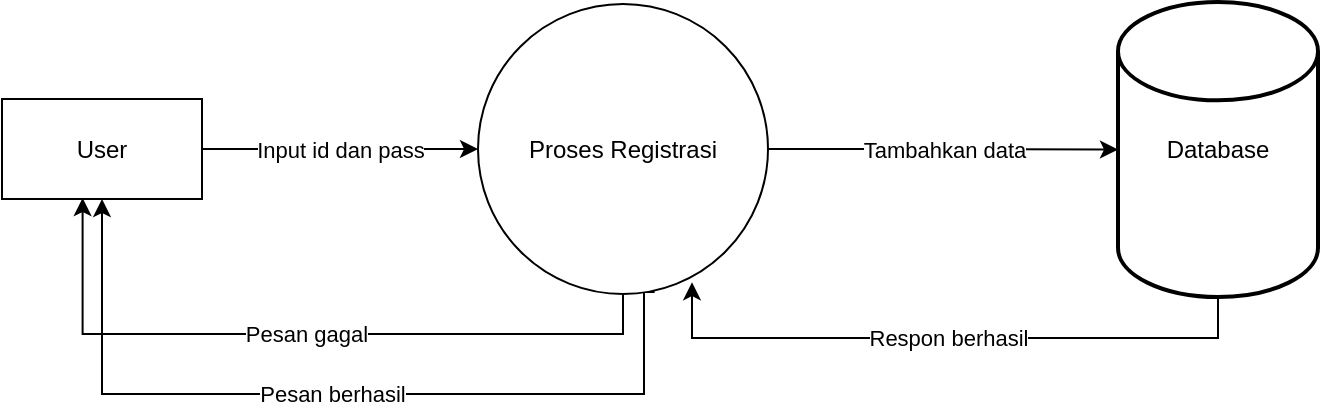<mxfile version="12.8.5" type="device"><diagram id="EgtRUezq3olPZW2onV6X" name="Page-1"><mxGraphModel dx="1185" dy="621" grid="1" gridSize="10" guides="1" tooltips="1" connect="1" arrows="1" fold="1" page="1" pageScale="1" pageWidth="827" pageHeight="1169" math="0" shadow="0"><root><mxCell id="0"/><mxCell id="1" parent="0"/><mxCell id="_2Klr14M2P7PTzgtntpq-24" value="Input id dan pass" style="edgeStyle=orthogonalEdgeStyle;rounded=0;orthogonalLoop=1;jettySize=auto;html=1;entryX=0;entryY=0.5;entryDx=0;entryDy=0;" edge="1" parent="1" source="_2Klr14M2P7PTzgtntpq-20" target="_2Klr14M2P7PTzgtntpq-21"><mxGeometry relative="1" as="geometry"/></mxCell><mxCell id="_2Klr14M2P7PTzgtntpq-20" value="User" style="rounded=0;whiteSpace=wrap;html=1;" vertex="1" parent="1"><mxGeometry x="82" y="302.5" width="100" height="50" as="geometry"/></mxCell><mxCell id="_2Klr14M2P7PTzgtntpq-25" value="Pesan gagal" style="edgeStyle=orthogonalEdgeStyle;rounded=0;orthogonalLoop=1;jettySize=auto;html=1;entryX=0.403;entryY=0.99;entryDx=0;entryDy=0;entryPerimeter=0;exitX=0.5;exitY=1;exitDx=0;exitDy=0;" edge="1" parent="1" source="_2Klr14M2P7PTzgtntpq-21" target="_2Klr14M2P7PTzgtntpq-20"><mxGeometry relative="1" as="geometry"/></mxCell><mxCell id="_2Klr14M2P7PTzgtntpq-26" value="Tambahkan data" style="edgeStyle=orthogonalEdgeStyle;rounded=0;orthogonalLoop=1;jettySize=auto;html=1;entryX=0;entryY=0.5;entryDx=0;entryDy=0;entryPerimeter=0;" edge="1" parent="1" source="_2Klr14M2P7PTzgtntpq-21" target="_2Klr14M2P7PTzgtntpq-23"><mxGeometry relative="1" as="geometry"/></mxCell><mxCell id="_2Klr14M2P7PTzgtntpq-29" value="Pesan berhasil" style="edgeStyle=orthogonalEdgeStyle;rounded=0;orthogonalLoop=1;jettySize=auto;html=1;entryX=0.5;entryY=1;entryDx=0;entryDy=0;exitX=0.609;exitY=0.993;exitDx=0;exitDy=0;exitPerimeter=0;" edge="1" parent="1" source="_2Klr14M2P7PTzgtntpq-21" target="_2Klr14M2P7PTzgtntpq-20"><mxGeometry relative="1" as="geometry"><mxPoint x="450" y="470" as="sourcePoint"/><Array as="points"><mxPoint x="403" y="399"/><mxPoint x="403" y="450"/><mxPoint x="132" y="450"/></Array></mxGeometry></mxCell><mxCell id="_2Klr14M2P7PTzgtntpq-21" value="Proses Registrasi" style="ellipse;whiteSpace=wrap;html=1;aspect=fixed;" vertex="1" parent="1"><mxGeometry x="320" y="255" width="145" height="145" as="geometry"/></mxCell><mxCell id="_2Klr14M2P7PTzgtntpq-28" value="Respon berhasil" style="edgeStyle=orthogonalEdgeStyle;rounded=0;orthogonalLoop=1;jettySize=auto;html=1;entryX=0.741;entryY=0.959;entryDx=0;entryDy=0;entryPerimeter=0;exitX=0.5;exitY=1;exitDx=0;exitDy=0;exitPerimeter=0;" edge="1" parent="1" source="_2Klr14M2P7PTzgtntpq-23" target="_2Klr14M2P7PTzgtntpq-21"><mxGeometry relative="1" as="geometry"><Array as="points"><mxPoint x="690" y="422"/><mxPoint x="427" y="422"/><mxPoint x="427" y="394"/></Array></mxGeometry></mxCell><mxCell id="_2Klr14M2P7PTzgtntpq-23" value="Database" style="strokeWidth=2;html=1;shape=mxgraph.flowchart.database;whiteSpace=wrap;" vertex="1" parent="1"><mxGeometry x="640" y="254" width="100" height="147.5" as="geometry"/></mxCell></root></mxGraphModel></diagram></mxfile>